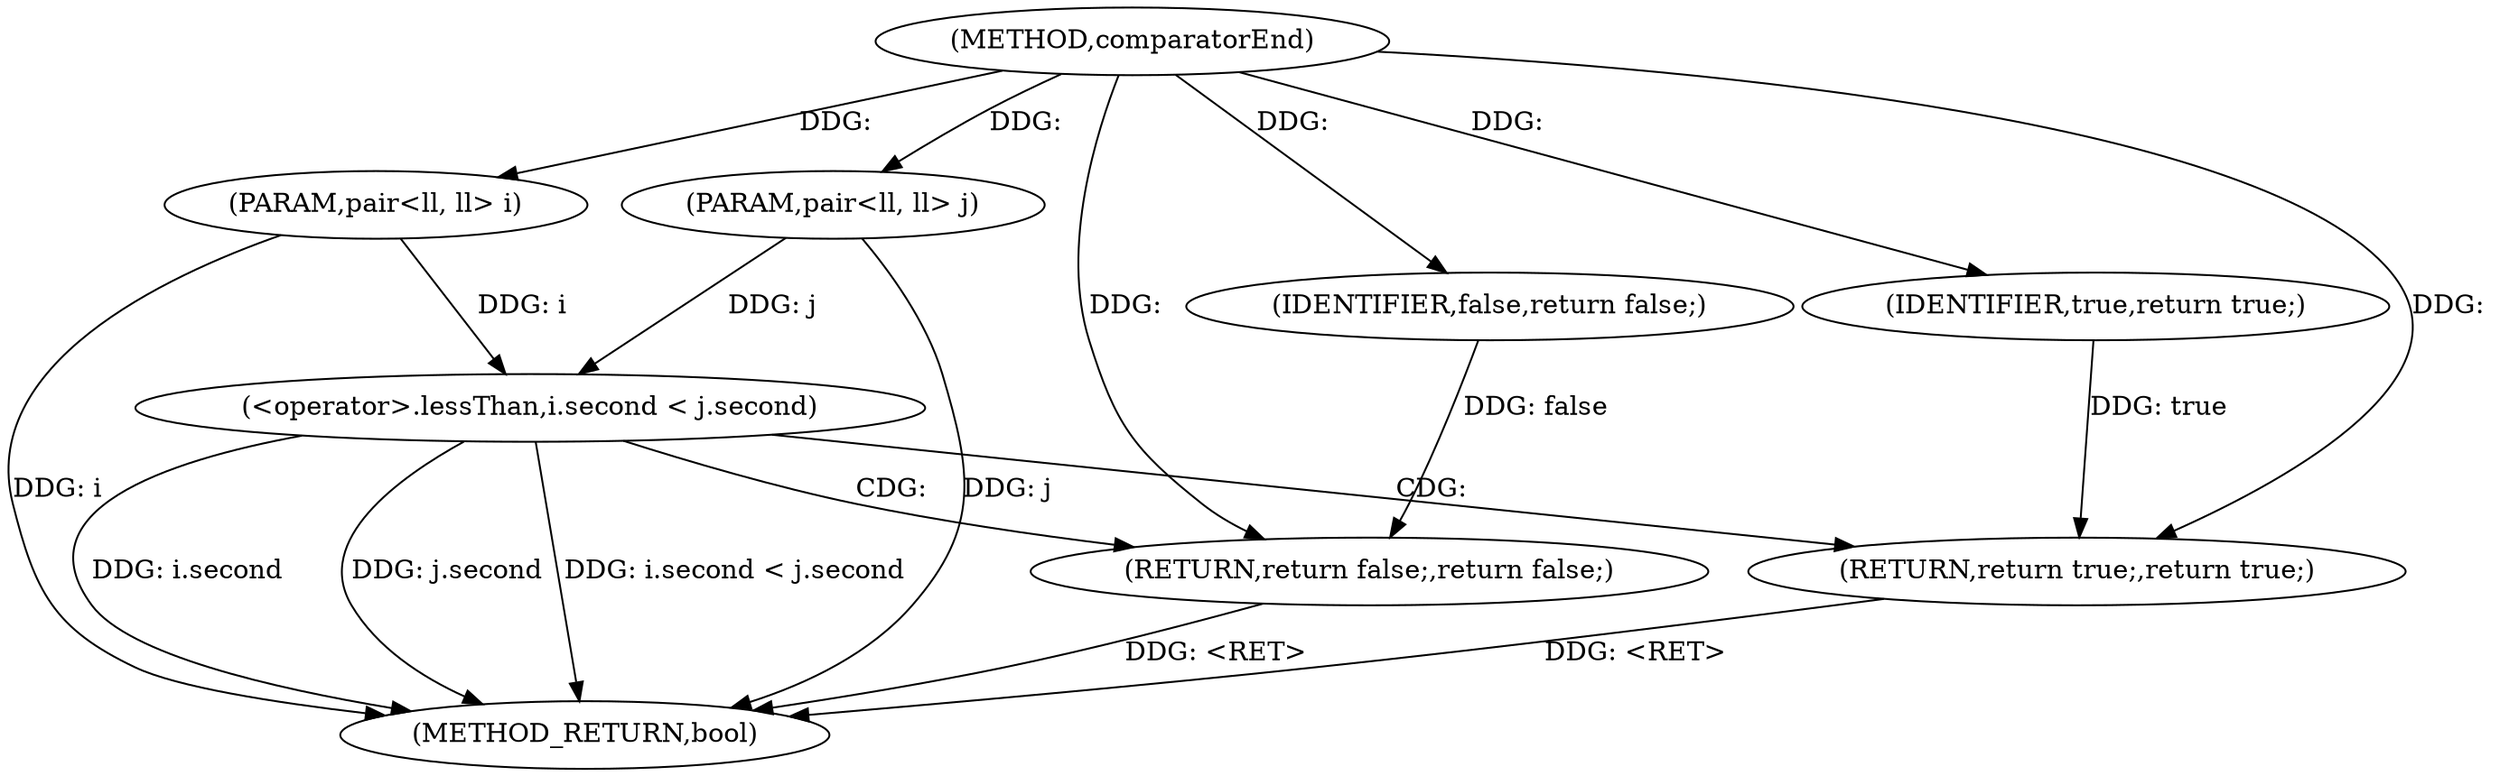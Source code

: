 digraph "comparatorEnd" {  
"1000655" [label = "(METHOD,comparatorEnd)" ]
"1000671" [label = "(METHOD_RETURN,bool)" ]
"1000656" [label = "(PARAM,pair<ll, ll> i)" ]
"1000657" [label = "(PARAM,pair<ll, ll> j)" ]
"1000669" [label = "(RETURN,return false;,return false;)" ]
"1000660" [label = "(<operator>.lessThan,i.second < j.second)" ]
"1000667" [label = "(RETURN,return true;,return true;)" ]
"1000670" [label = "(IDENTIFIER,false,return false;)" ]
"1000668" [label = "(IDENTIFIER,true,return true;)" ]
  "1000667" -> "1000671"  [ label = "DDG: <RET>"] 
  "1000656" -> "1000671"  [ label = "DDG: i"] 
  "1000657" -> "1000671"  [ label = "DDG: j"] 
  "1000660" -> "1000671"  [ label = "DDG: i.second"] 
  "1000660" -> "1000671"  [ label = "DDG: j.second"] 
  "1000660" -> "1000671"  [ label = "DDG: i.second < j.second"] 
  "1000669" -> "1000671"  [ label = "DDG: <RET>"] 
  "1000655" -> "1000656"  [ label = "DDG: "] 
  "1000655" -> "1000657"  [ label = "DDG: "] 
  "1000670" -> "1000669"  [ label = "DDG: false"] 
  "1000655" -> "1000669"  [ label = "DDG: "] 
  "1000668" -> "1000667"  [ label = "DDG: true"] 
  "1000655" -> "1000667"  [ label = "DDG: "] 
  "1000655" -> "1000670"  [ label = "DDG: "] 
  "1000656" -> "1000660"  [ label = "DDG: i"] 
  "1000657" -> "1000660"  [ label = "DDG: j"] 
  "1000655" -> "1000668"  [ label = "DDG: "] 
  "1000660" -> "1000667"  [ label = "CDG: "] 
  "1000660" -> "1000669"  [ label = "CDG: "] 
}
